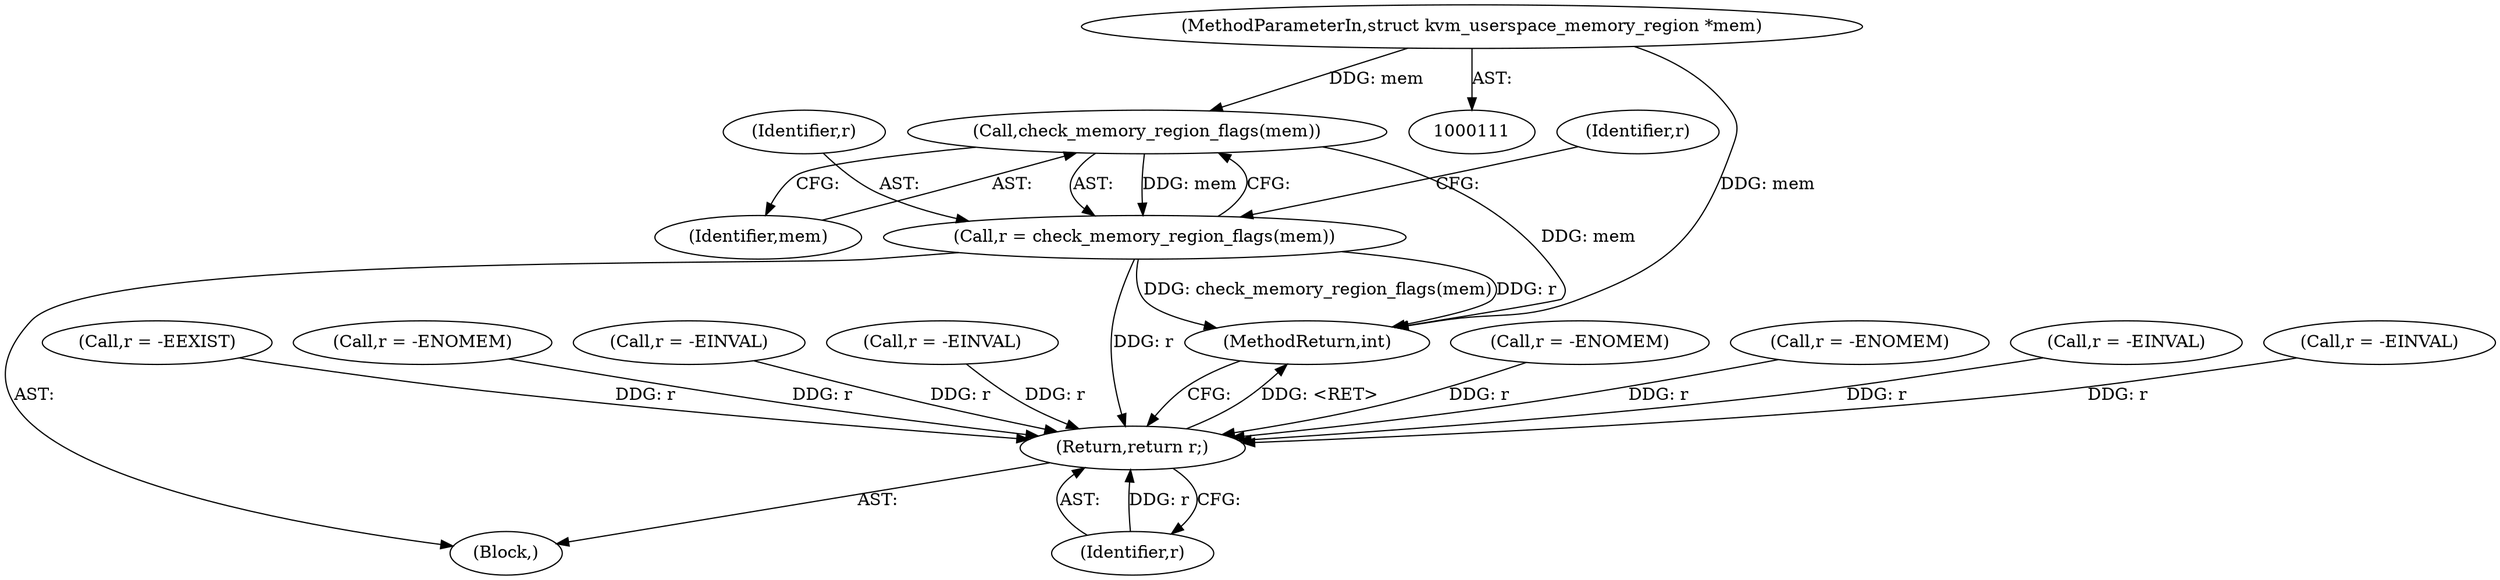 digraph "0_linux_e40f193f5bb022e927a57a4f5d5194e4f12ddb74@pointer" {
"1000113" [label="(MethodParameterIn,struct kvm_userspace_memory_region *mem)"];
"1000125" [label="(Call,check_memory_region_flags(mem))"];
"1000123" [label="(Call,r = check_memory_region_flags(mem))"];
"1000487" [label="(Return,return r;)"];
"1000283" [label="(Call,r = -EEXIST)"];
"1000113" [label="(MethodParameterIn,struct kvm_userspace_memory_region *mem)"];
"1000123" [label="(Call,r = check_memory_region_flags(mem))"];
"1000115" [label="(Block,)"];
"1000487" [label="(Return,return r;)"];
"1000489" [label="(MethodReturn,int)"];
"1000437" [label="(Call,r = -ENOMEM)"];
"1000488" [label="(Identifier,r)"];
"1000125" [label="(Call,check_memory_region_flags(mem))"];
"1000126" [label="(Identifier,mem)"];
"1000220" [label="(Call,r = -EINVAL)"];
"1000257" [label="(Call,r = -EINVAL)"];
"1000322" [label="(Call,r = -ENOMEM)"];
"1000128" [label="(Identifier,r)"];
"1000124" [label="(Identifier,r)"];
"1000371" [label="(Call,r = -ENOMEM)"];
"1000130" [label="(Call,r = -EINVAL)"];
"1000353" [label="(Call,r = -EINVAL)"];
"1000113" -> "1000111"  [label="AST: "];
"1000113" -> "1000489"  [label="DDG: mem"];
"1000113" -> "1000125"  [label="DDG: mem"];
"1000125" -> "1000123"  [label="AST: "];
"1000125" -> "1000126"  [label="CFG: "];
"1000126" -> "1000125"  [label="AST: "];
"1000123" -> "1000125"  [label="CFG: "];
"1000125" -> "1000489"  [label="DDG: mem"];
"1000125" -> "1000123"  [label="DDG: mem"];
"1000123" -> "1000115"  [label="AST: "];
"1000124" -> "1000123"  [label="AST: "];
"1000128" -> "1000123"  [label="CFG: "];
"1000123" -> "1000489"  [label="DDG: check_memory_region_flags(mem)"];
"1000123" -> "1000489"  [label="DDG: r"];
"1000123" -> "1000487"  [label="DDG: r"];
"1000487" -> "1000115"  [label="AST: "];
"1000487" -> "1000488"  [label="CFG: "];
"1000488" -> "1000487"  [label="AST: "];
"1000489" -> "1000487"  [label="CFG: "];
"1000487" -> "1000489"  [label="DDG: <RET>"];
"1000488" -> "1000487"  [label="DDG: r"];
"1000220" -> "1000487"  [label="DDG: r"];
"1000283" -> "1000487"  [label="DDG: r"];
"1000437" -> "1000487"  [label="DDG: r"];
"1000257" -> "1000487"  [label="DDG: r"];
"1000322" -> "1000487"  [label="DDG: r"];
"1000353" -> "1000487"  [label="DDG: r"];
"1000371" -> "1000487"  [label="DDG: r"];
"1000130" -> "1000487"  [label="DDG: r"];
}
